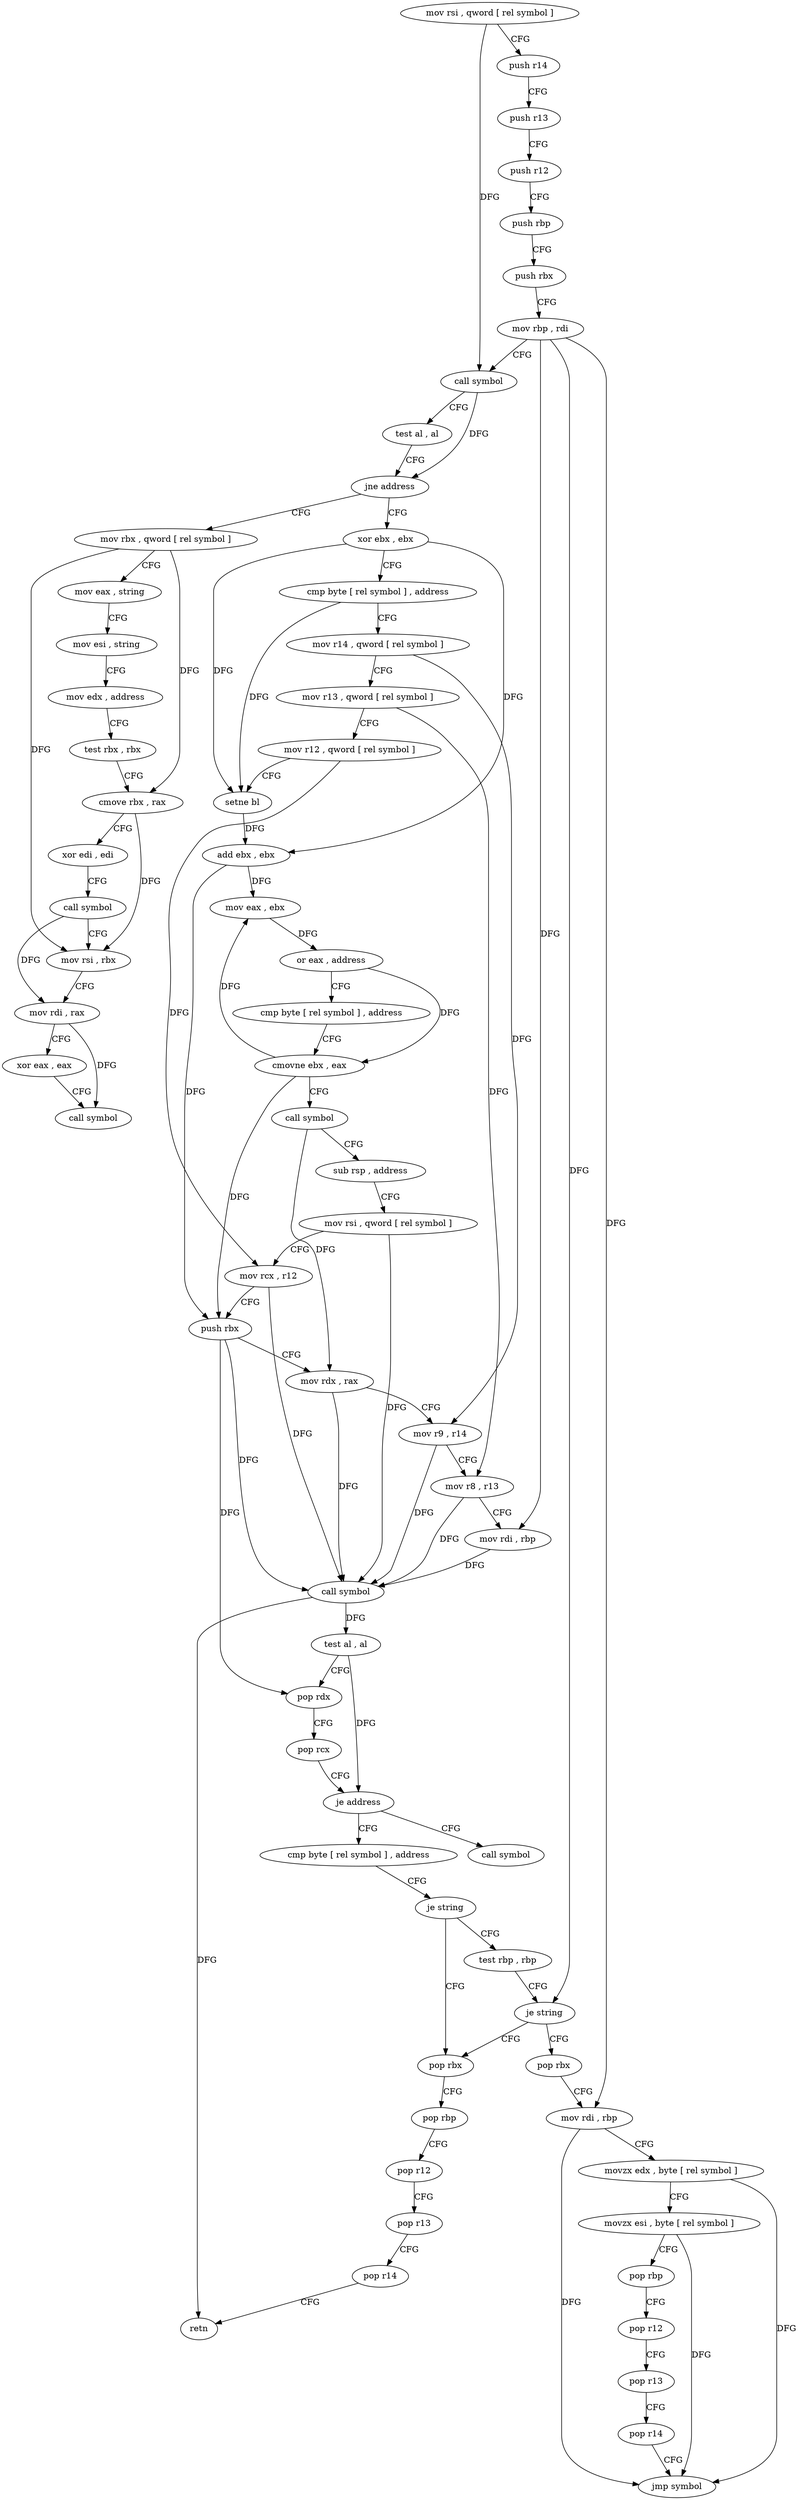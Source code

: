 digraph "func" {
"4216304" [label = "mov rsi , qword [ rel symbol ]" ]
"4216311" [label = "push r14" ]
"4216313" [label = "push r13" ]
"4216315" [label = "push r12" ]
"4216317" [label = "push rbp" ]
"4216318" [label = "push rbx" ]
"4216319" [label = "mov rbp , rdi" ]
"4216322" [label = "call symbol" ]
"4216327" [label = "test al , al" ]
"4216329" [label = "jne address" ]
"4216380" [label = "xor ebx , ebx" ]
"4216331" [label = "mov rbx , qword [ rel symbol ]" ]
"4216382" [label = "cmp byte [ rel symbol ] , address" ]
"4216389" [label = "mov r14 , qword [ rel symbol ]" ]
"4216396" [label = "mov r13 , qword [ rel symbol ]" ]
"4216403" [label = "mov r12 , qword [ rel symbol ]" ]
"4216410" [label = "setne bl" ]
"4216413" [label = "add ebx , ebx" ]
"4216415" [label = "mov eax , ebx" ]
"4216417" [label = "or eax , address" ]
"4216420" [label = "cmp byte [ rel symbol ] , address" ]
"4216427" [label = "cmovne ebx , eax" ]
"4216430" [label = "call symbol" ]
"4216435" [label = "sub rsp , address" ]
"4216439" [label = "mov rsi , qword [ rel symbol ]" ]
"4216446" [label = "mov rcx , r12" ]
"4216449" [label = "push rbx" ]
"4216450" [label = "mov rdx , rax" ]
"4216453" [label = "mov r9 , r14" ]
"4216456" [label = "mov r8 , r13" ]
"4216459" [label = "mov rdi , rbp" ]
"4216462" [label = "call symbol" ]
"4216467" [label = "test al , al" ]
"4216469" [label = "pop rdx" ]
"4216470" [label = "pop rcx" ]
"4216471" [label = "je address" ]
"4216536" [label = "call symbol" ]
"4216473" [label = "cmp byte [ rel symbol ] , address" ]
"4216338" [label = "mov eax , string" ]
"4216343" [label = "mov esi , string" ]
"4216348" [label = "mov edx , address" ]
"4216353" [label = "test rbx , rbx" ]
"4216356" [label = "cmove rbx , rax" ]
"4216360" [label = "xor edi , edi" ]
"4216362" [label = "call symbol" ]
"4216367" [label = "mov rsi , rbx" ]
"4216370" [label = "mov rdi , rax" ]
"4216373" [label = "xor eax , eax" ]
"4216375" [label = "call symbol" ]
"4216480" [label = "je string" ]
"4216520" [label = "pop rbx" ]
"4216482" [label = "test rbp , rbp" ]
"4216521" [label = "pop rbp" ]
"4216522" [label = "pop r12" ]
"4216524" [label = "pop r13" ]
"4216526" [label = "pop r14" ]
"4216528" [label = "retn" ]
"4216485" [label = "je string" ]
"4216487" [label = "pop rbx" ]
"4216488" [label = "mov rdi , rbp" ]
"4216491" [label = "movzx edx , byte [ rel symbol ]" ]
"4216498" [label = "movzx esi , byte [ rel symbol ]" ]
"4216505" [label = "pop rbp" ]
"4216506" [label = "pop r12" ]
"4216508" [label = "pop r13" ]
"4216510" [label = "pop r14" ]
"4216512" [label = "jmp symbol" ]
"4216304" -> "4216311" [ label = "CFG" ]
"4216304" -> "4216322" [ label = "DFG" ]
"4216311" -> "4216313" [ label = "CFG" ]
"4216313" -> "4216315" [ label = "CFG" ]
"4216315" -> "4216317" [ label = "CFG" ]
"4216317" -> "4216318" [ label = "CFG" ]
"4216318" -> "4216319" [ label = "CFG" ]
"4216319" -> "4216322" [ label = "CFG" ]
"4216319" -> "4216459" [ label = "DFG" ]
"4216319" -> "4216485" [ label = "DFG" ]
"4216319" -> "4216488" [ label = "DFG" ]
"4216322" -> "4216327" [ label = "CFG" ]
"4216322" -> "4216329" [ label = "DFG" ]
"4216327" -> "4216329" [ label = "CFG" ]
"4216329" -> "4216380" [ label = "CFG" ]
"4216329" -> "4216331" [ label = "CFG" ]
"4216380" -> "4216382" [ label = "CFG" ]
"4216380" -> "4216410" [ label = "DFG" ]
"4216380" -> "4216413" [ label = "DFG" ]
"4216331" -> "4216338" [ label = "CFG" ]
"4216331" -> "4216356" [ label = "DFG" ]
"4216331" -> "4216367" [ label = "DFG" ]
"4216382" -> "4216389" [ label = "CFG" ]
"4216382" -> "4216410" [ label = "DFG" ]
"4216389" -> "4216396" [ label = "CFG" ]
"4216389" -> "4216453" [ label = "DFG" ]
"4216396" -> "4216403" [ label = "CFG" ]
"4216396" -> "4216456" [ label = "DFG" ]
"4216403" -> "4216410" [ label = "CFG" ]
"4216403" -> "4216446" [ label = "DFG" ]
"4216410" -> "4216413" [ label = "DFG" ]
"4216413" -> "4216415" [ label = "DFG" ]
"4216413" -> "4216449" [ label = "DFG" ]
"4216415" -> "4216417" [ label = "DFG" ]
"4216417" -> "4216420" [ label = "CFG" ]
"4216417" -> "4216427" [ label = "DFG" ]
"4216420" -> "4216427" [ label = "CFG" ]
"4216427" -> "4216430" [ label = "CFG" ]
"4216427" -> "4216415" [ label = "DFG" ]
"4216427" -> "4216449" [ label = "DFG" ]
"4216430" -> "4216435" [ label = "CFG" ]
"4216430" -> "4216450" [ label = "DFG" ]
"4216435" -> "4216439" [ label = "CFG" ]
"4216439" -> "4216446" [ label = "CFG" ]
"4216439" -> "4216462" [ label = "DFG" ]
"4216446" -> "4216449" [ label = "CFG" ]
"4216446" -> "4216462" [ label = "DFG" ]
"4216449" -> "4216450" [ label = "CFG" ]
"4216449" -> "4216462" [ label = "DFG" ]
"4216449" -> "4216469" [ label = "DFG" ]
"4216450" -> "4216453" [ label = "CFG" ]
"4216450" -> "4216462" [ label = "DFG" ]
"4216453" -> "4216456" [ label = "CFG" ]
"4216453" -> "4216462" [ label = "DFG" ]
"4216456" -> "4216459" [ label = "CFG" ]
"4216456" -> "4216462" [ label = "DFG" ]
"4216459" -> "4216462" [ label = "DFG" ]
"4216462" -> "4216467" [ label = "DFG" ]
"4216462" -> "4216528" [ label = "DFG" ]
"4216467" -> "4216469" [ label = "CFG" ]
"4216467" -> "4216471" [ label = "DFG" ]
"4216469" -> "4216470" [ label = "CFG" ]
"4216470" -> "4216471" [ label = "CFG" ]
"4216471" -> "4216536" [ label = "CFG" ]
"4216471" -> "4216473" [ label = "CFG" ]
"4216473" -> "4216480" [ label = "CFG" ]
"4216338" -> "4216343" [ label = "CFG" ]
"4216343" -> "4216348" [ label = "CFG" ]
"4216348" -> "4216353" [ label = "CFG" ]
"4216353" -> "4216356" [ label = "CFG" ]
"4216356" -> "4216360" [ label = "CFG" ]
"4216356" -> "4216367" [ label = "DFG" ]
"4216360" -> "4216362" [ label = "CFG" ]
"4216362" -> "4216367" [ label = "CFG" ]
"4216362" -> "4216370" [ label = "DFG" ]
"4216367" -> "4216370" [ label = "CFG" ]
"4216370" -> "4216373" [ label = "CFG" ]
"4216370" -> "4216375" [ label = "DFG" ]
"4216373" -> "4216375" [ label = "CFG" ]
"4216480" -> "4216520" [ label = "CFG" ]
"4216480" -> "4216482" [ label = "CFG" ]
"4216520" -> "4216521" [ label = "CFG" ]
"4216482" -> "4216485" [ label = "CFG" ]
"4216521" -> "4216522" [ label = "CFG" ]
"4216522" -> "4216524" [ label = "CFG" ]
"4216524" -> "4216526" [ label = "CFG" ]
"4216526" -> "4216528" [ label = "CFG" ]
"4216485" -> "4216520" [ label = "CFG" ]
"4216485" -> "4216487" [ label = "CFG" ]
"4216487" -> "4216488" [ label = "CFG" ]
"4216488" -> "4216491" [ label = "CFG" ]
"4216488" -> "4216512" [ label = "DFG" ]
"4216491" -> "4216498" [ label = "CFG" ]
"4216491" -> "4216512" [ label = "DFG" ]
"4216498" -> "4216505" [ label = "CFG" ]
"4216498" -> "4216512" [ label = "DFG" ]
"4216505" -> "4216506" [ label = "CFG" ]
"4216506" -> "4216508" [ label = "CFG" ]
"4216508" -> "4216510" [ label = "CFG" ]
"4216510" -> "4216512" [ label = "CFG" ]
}
